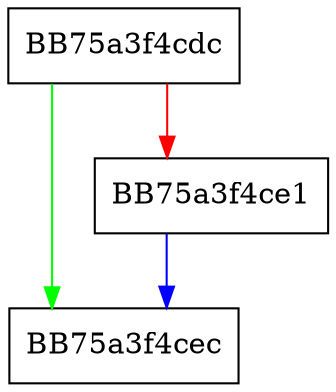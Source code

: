 digraph nscriptMlexer_Less {
  node [shape="box"];
  graph [splines=ortho];
  BB75a3f4cdc -> BB75a3f4cec [color="green"];
  BB75a3f4cdc -> BB75a3f4ce1 [color="red"];
  BB75a3f4ce1 -> BB75a3f4cec [color="blue"];
}